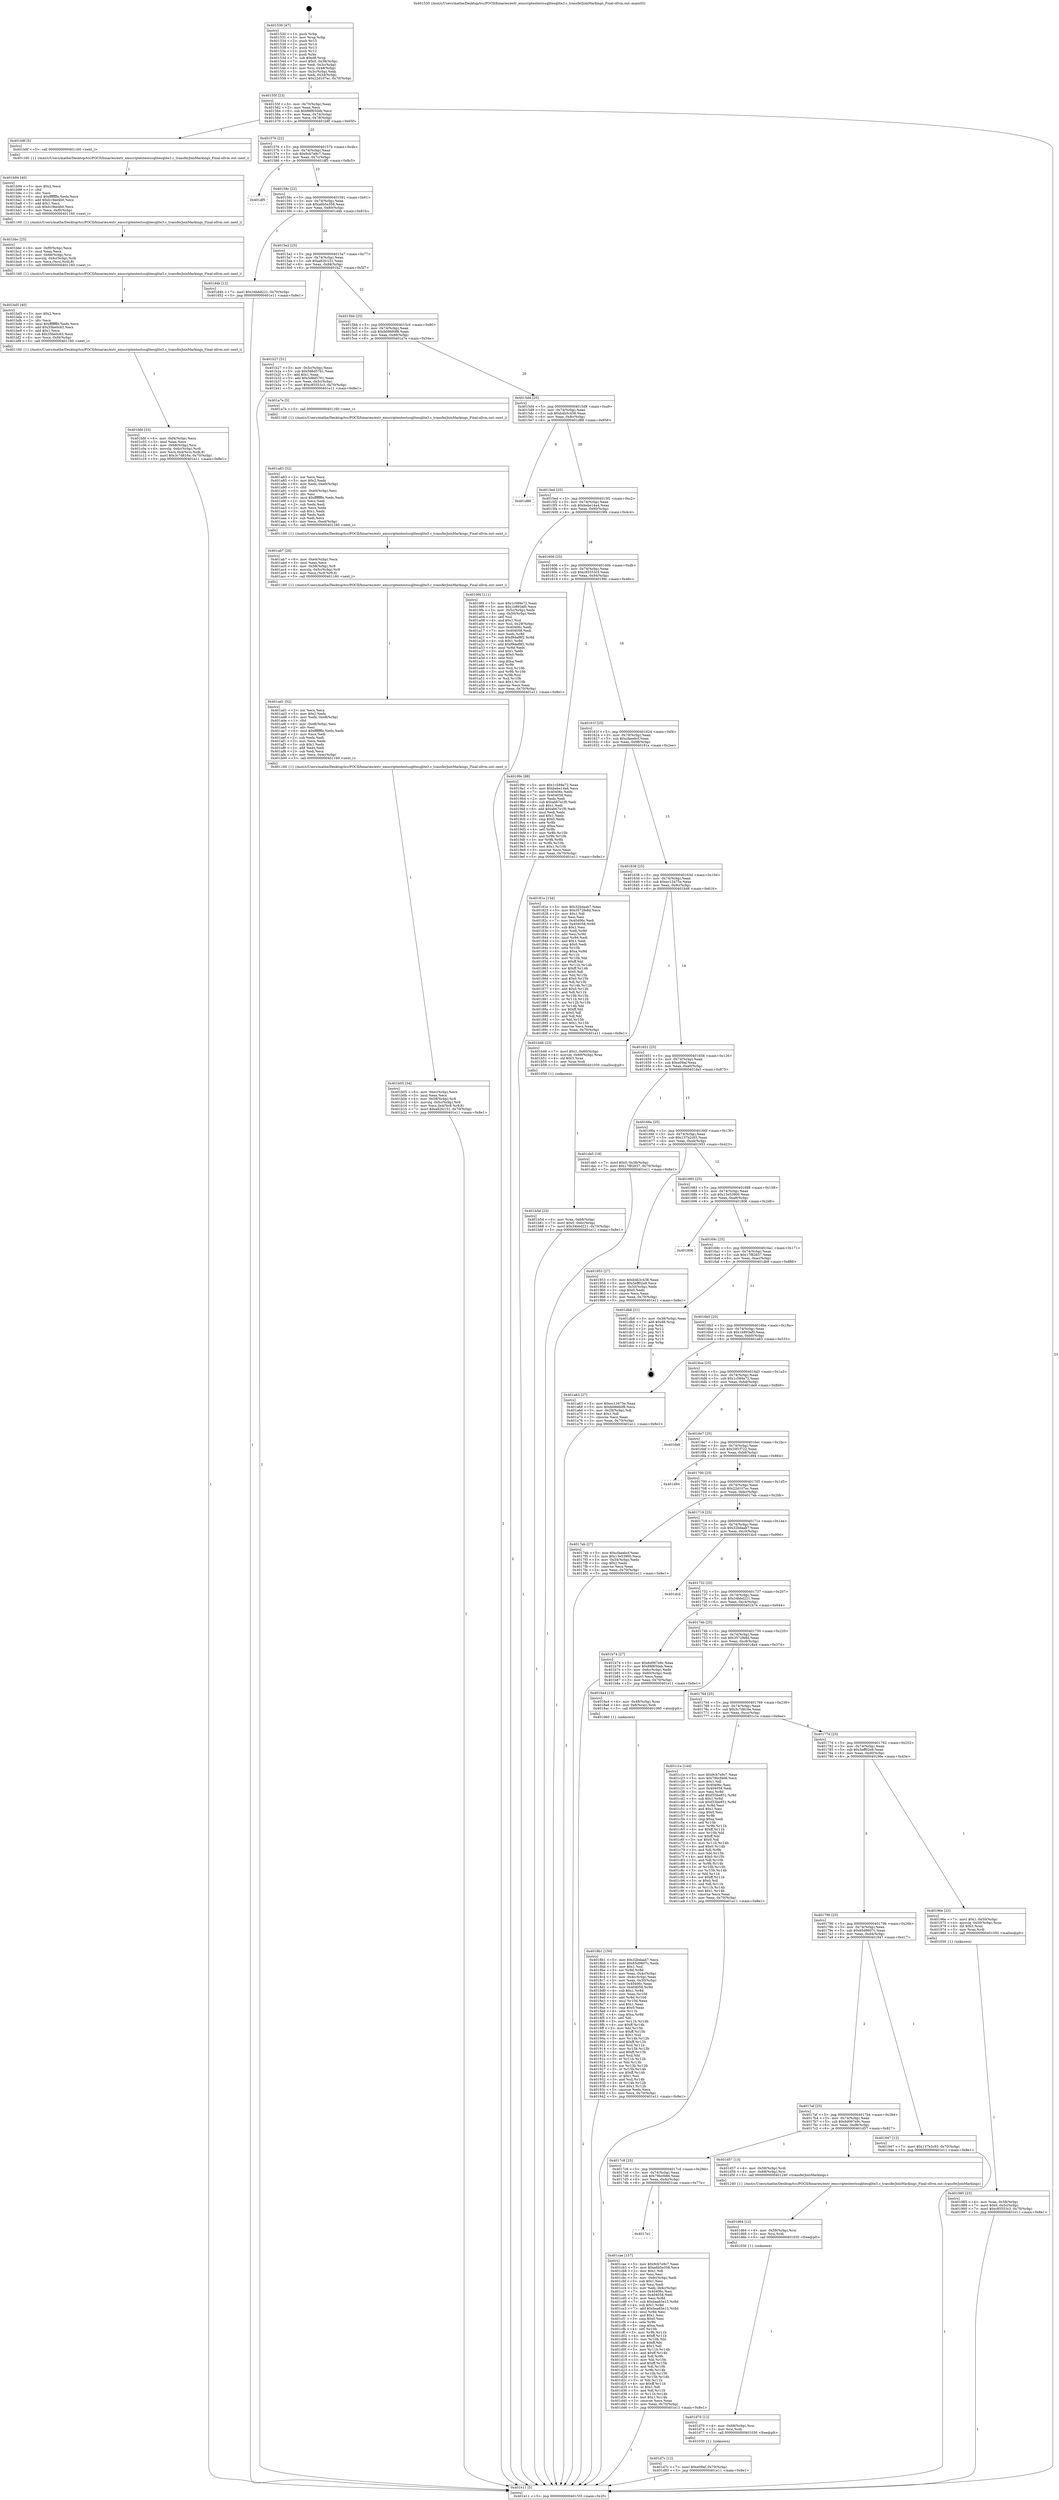 digraph "0x401530" {
  label = "0x401530 (/mnt/c/Users/mathe/Desktop/tcc/POCII/binaries/extr_emscriptentestssqlitesqlite3.c_transferJoinMarkings_Final-ollvm.out::main(0))"
  labelloc = "t"
  node[shape=record]

  Entry [label="",width=0.3,height=0.3,shape=circle,fillcolor=black,style=filled]
  "0x40155f" [label="{
     0x40155f [23]\l
     | [instrs]\l
     &nbsp;&nbsp;0x40155f \<+3\>: mov -0x70(%rbp),%eax\l
     &nbsp;&nbsp;0x401562 \<+2\>: mov %eax,%ecx\l
     &nbsp;&nbsp;0x401564 \<+6\>: sub $0x88f650eb,%ecx\l
     &nbsp;&nbsp;0x40156a \<+3\>: mov %eax,-0x74(%rbp)\l
     &nbsp;&nbsp;0x40156d \<+3\>: mov %ecx,-0x78(%rbp)\l
     &nbsp;&nbsp;0x401570 \<+6\>: je 0000000000401b8f \<main+0x65f\>\l
  }"]
  "0x401b8f" [label="{
     0x401b8f [5]\l
     | [instrs]\l
     &nbsp;&nbsp;0x401b8f \<+5\>: call 0000000000401160 \<next_i\>\l
     | [calls]\l
     &nbsp;&nbsp;0x401160 \{1\} (/mnt/c/Users/mathe/Desktop/tcc/POCII/binaries/extr_emscriptentestssqlitesqlite3.c_transferJoinMarkings_Final-ollvm.out::next_i)\l
  }"]
  "0x401576" [label="{
     0x401576 [22]\l
     | [instrs]\l
     &nbsp;&nbsp;0x401576 \<+5\>: jmp 000000000040157b \<main+0x4b\>\l
     &nbsp;&nbsp;0x40157b \<+3\>: mov -0x74(%rbp),%eax\l
     &nbsp;&nbsp;0x40157e \<+5\>: sub $0x9cb7e9c7,%eax\l
     &nbsp;&nbsp;0x401583 \<+3\>: mov %eax,-0x7c(%rbp)\l
     &nbsp;&nbsp;0x401586 \<+6\>: je 0000000000401df5 \<main+0x8c5\>\l
  }"]
  Exit [label="",width=0.3,height=0.3,shape=circle,fillcolor=black,style=filled,peripheries=2]
  "0x401df5" [label="{
     0x401df5\l
  }", style=dashed]
  "0x40158c" [label="{
     0x40158c [22]\l
     | [instrs]\l
     &nbsp;&nbsp;0x40158c \<+5\>: jmp 0000000000401591 \<main+0x61\>\l
     &nbsp;&nbsp;0x401591 \<+3\>: mov -0x74(%rbp),%eax\l
     &nbsp;&nbsp;0x401594 \<+5\>: sub $0xa6b5e358,%eax\l
     &nbsp;&nbsp;0x401599 \<+3\>: mov %eax,-0x80(%rbp)\l
     &nbsp;&nbsp;0x40159c \<+6\>: je 0000000000401d4b \<main+0x81b\>\l
  }"]
  "0x401d7c" [label="{
     0x401d7c [12]\l
     | [instrs]\l
     &nbsp;&nbsp;0x401d7c \<+7\>: movl $0xe09af,-0x70(%rbp)\l
     &nbsp;&nbsp;0x401d83 \<+5\>: jmp 0000000000401e11 \<main+0x8e1\>\l
  }"]
  "0x401d4b" [label="{
     0x401d4b [12]\l
     | [instrs]\l
     &nbsp;&nbsp;0x401d4b \<+7\>: movl $0x34bbd221,-0x70(%rbp)\l
     &nbsp;&nbsp;0x401d52 \<+5\>: jmp 0000000000401e11 \<main+0x8e1\>\l
  }"]
  "0x4015a2" [label="{
     0x4015a2 [25]\l
     | [instrs]\l
     &nbsp;&nbsp;0x4015a2 \<+5\>: jmp 00000000004015a7 \<main+0x77\>\l
     &nbsp;&nbsp;0x4015a7 \<+3\>: mov -0x74(%rbp),%eax\l
     &nbsp;&nbsp;0x4015aa \<+5\>: sub $0xa82fc151,%eax\l
     &nbsp;&nbsp;0x4015af \<+6\>: mov %eax,-0x84(%rbp)\l
     &nbsp;&nbsp;0x4015b5 \<+6\>: je 0000000000401b27 \<main+0x5f7\>\l
  }"]
  "0x401d70" [label="{
     0x401d70 [12]\l
     | [instrs]\l
     &nbsp;&nbsp;0x401d70 \<+4\>: mov -0x68(%rbp),%rsi\l
     &nbsp;&nbsp;0x401d74 \<+3\>: mov %rsi,%rdi\l
     &nbsp;&nbsp;0x401d77 \<+5\>: call 0000000000401030 \<free@plt\>\l
     | [calls]\l
     &nbsp;&nbsp;0x401030 \{1\} (unknown)\l
  }"]
  "0x401b27" [label="{
     0x401b27 [31]\l
     | [instrs]\l
     &nbsp;&nbsp;0x401b27 \<+3\>: mov -0x5c(%rbp),%eax\l
     &nbsp;&nbsp;0x401b2a \<+5\>: sub $0x5d6d5761,%eax\l
     &nbsp;&nbsp;0x401b2f \<+3\>: add $0x1,%eax\l
     &nbsp;&nbsp;0x401b32 \<+5\>: add $0x5d6d5761,%eax\l
     &nbsp;&nbsp;0x401b37 \<+3\>: mov %eax,-0x5c(%rbp)\l
     &nbsp;&nbsp;0x401b3a \<+7\>: movl $0xc85553c3,-0x70(%rbp)\l
     &nbsp;&nbsp;0x401b41 \<+5\>: jmp 0000000000401e11 \<main+0x8e1\>\l
  }"]
  "0x4015bb" [label="{
     0x4015bb [25]\l
     | [instrs]\l
     &nbsp;&nbsp;0x4015bb \<+5\>: jmp 00000000004015c0 \<main+0x90\>\l
     &nbsp;&nbsp;0x4015c0 \<+3\>: mov -0x74(%rbp),%eax\l
     &nbsp;&nbsp;0x4015c3 \<+5\>: sub $0xb08660f8,%eax\l
     &nbsp;&nbsp;0x4015c8 \<+6\>: mov %eax,-0x88(%rbp)\l
     &nbsp;&nbsp;0x4015ce \<+6\>: je 0000000000401a7e \<main+0x54e\>\l
  }"]
  "0x401d64" [label="{
     0x401d64 [12]\l
     | [instrs]\l
     &nbsp;&nbsp;0x401d64 \<+4\>: mov -0x58(%rbp),%rsi\l
     &nbsp;&nbsp;0x401d68 \<+3\>: mov %rsi,%rdi\l
     &nbsp;&nbsp;0x401d6b \<+5\>: call 0000000000401030 \<free@plt\>\l
     | [calls]\l
     &nbsp;&nbsp;0x401030 \{1\} (unknown)\l
  }"]
  "0x401a7e" [label="{
     0x401a7e [5]\l
     | [instrs]\l
     &nbsp;&nbsp;0x401a7e \<+5\>: call 0000000000401160 \<next_i\>\l
     | [calls]\l
     &nbsp;&nbsp;0x401160 \{1\} (/mnt/c/Users/mathe/Desktop/tcc/POCII/binaries/extr_emscriptentestssqlitesqlite3.c_transferJoinMarkings_Final-ollvm.out::next_i)\l
  }"]
  "0x4015d4" [label="{
     0x4015d4 [25]\l
     | [instrs]\l
     &nbsp;&nbsp;0x4015d4 \<+5\>: jmp 00000000004015d9 \<main+0xa9\>\l
     &nbsp;&nbsp;0x4015d9 \<+3\>: mov -0x74(%rbp),%eax\l
     &nbsp;&nbsp;0x4015dc \<+5\>: sub $0xb4b3c438,%eax\l
     &nbsp;&nbsp;0x4015e1 \<+6\>: mov %eax,-0x8c(%rbp)\l
     &nbsp;&nbsp;0x4015e7 \<+6\>: je 0000000000401d88 \<main+0x858\>\l
  }"]
  "0x4017e1" [label="{
     0x4017e1\l
  }", style=dashed]
  "0x401d88" [label="{
     0x401d88\l
  }", style=dashed]
  "0x4015ed" [label="{
     0x4015ed [25]\l
     | [instrs]\l
     &nbsp;&nbsp;0x4015ed \<+5\>: jmp 00000000004015f2 \<main+0xc2\>\l
     &nbsp;&nbsp;0x4015f2 \<+3\>: mov -0x74(%rbp),%eax\l
     &nbsp;&nbsp;0x4015f5 \<+5\>: sub $0xbebe14a4,%eax\l
     &nbsp;&nbsp;0x4015fa \<+6\>: mov %eax,-0x90(%rbp)\l
     &nbsp;&nbsp;0x401600 \<+6\>: je 00000000004019f4 \<main+0x4c4\>\l
  }"]
  "0x401cae" [label="{
     0x401cae [157]\l
     | [instrs]\l
     &nbsp;&nbsp;0x401cae \<+5\>: mov $0x9cb7e9c7,%eax\l
     &nbsp;&nbsp;0x401cb3 \<+5\>: mov $0xa6b5e358,%ecx\l
     &nbsp;&nbsp;0x401cb8 \<+2\>: mov $0x1,%dl\l
     &nbsp;&nbsp;0x401cba \<+2\>: xor %esi,%esi\l
     &nbsp;&nbsp;0x401cbc \<+3\>: mov -0x6c(%rbp),%edi\l
     &nbsp;&nbsp;0x401cbf \<+3\>: sub $0x1,%esi\l
     &nbsp;&nbsp;0x401cc2 \<+2\>: sub %esi,%edi\l
     &nbsp;&nbsp;0x401cc4 \<+3\>: mov %edi,-0x6c(%rbp)\l
     &nbsp;&nbsp;0x401cc7 \<+7\>: mov 0x40406c,%esi\l
     &nbsp;&nbsp;0x401cce \<+7\>: mov 0x404058,%edi\l
     &nbsp;&nbsp;0x401cd5 \<+3\>: mov %esi,%r8d\l
     &nbsp;&nbsp;0x401cd8 \<+7\>: sub $0xbaa65e15,%r8d\l
     &nbsp;&nbsp;0x401cdf \<+4\>: sub $0x1,%r8d\l
     &nbsp;&nbsp;0x401ce3 \<+7\>: add $0xbaa65e15,%r8d\l
     &nbsp;&nbsp;0x401cea \<+4\>: imul %r8d,%esi\l
     &nbsp;&nbsp;0x401cee \<+3\>: and $0x1,%esi\l
     &nbsp;&nbsp;0x401cf1 \<+3\>: cmp $0x0,%esi\l
     &nbsp;&nbsp;0x401cf4 \<+4\>: sete %r9b\l
     &nbsp;&nbsp;0x401cf8 \<+3\>: cmp $0xa,%edi\l
     &nbsp;&nbsp;0x401cfb \<+4\>: setl %r10b\l
     &nbsp;&nbsp;0x401cff \<+3\>: mov %r9b,%r11b\l
     &nbsp;&nbsp;0x401d02 \<+4\>: xor $0xff,%r11b\l
     &nbsp;&nbsp;0x401d06 \<+3\>: mov %r10b,%bl\l
     &nbsp;&nbsp;0x401d09 \<+3\>: xor $0xff,%bl\l
     &nbsp;&nbsp;0x401d0c \<+3\>: xor $0x1,%dl\l
     &nbsp;&nbsp;0x401d0f \<+3\>: mov %r11b,%r14b\l
     &nbsp;&nbsp;0x401d12 \<+4\>: and $0xff,%r14b\l
     &nbsp;&nbsp;0x401d16 \<+3\>: and %dl,%r9b\l
     &nbsp;&nbsp;0x401d19 \<+3\>: mov %bl,%r15b\l
     &nbsp;&nbsp;0x401d1c \<+4\>: and $0xff,%r15b\l
     &nbsp;&nbsp;0x401d20 \<+3\>: and %dl,%r10b\l
     &nbsp;&nbsp;0x401d23 \<+3\>: or %r9b,%r14b\l
     &nbsp;&nbsp;0x401d26 \<+3\>: or %r10b,%r15b\l
     &nbsp;&nbsp;0x401d29 \<+3\>: xor %r15b,%r14b\l
     &nbsp;&nbsp;0x401d2c \<+3\>: or %bl,%r11b\l
     &nbsp;&nbsp;0x401d2f \<+4\>: xor $0xff,%r11b\l
     &nbsp;&nbsp;0x401d33 \<+3\>: or $0x1,%dl\l
     &nbsp;&nbsp;0x401d36 \<+3\>: and %dl,%r11b\l
     &nbsp;&nbsp;0x401d39 \<+3\>: or %r11b,%r14b\l
     &nbsp;&nbsp;0x401d3c \<+4\>: test $0x1,%r14b\l
     &nbsp;&nbsp;0x401d40 \<+3\>: cmovne %ecx,%eax\l
     &nbsp;&nbsp;0x401d43 \<+3\>: mov %eax,-0x70(%rbp)\l
     &nbsp;&nbsp;0x401d46 \<+5\>: jmp 0000000000401e11 \<main+0x8e1\>\l
  }"]
  "0x4019f4" [label="{
     0x4019f4 [111]\l
     | [instrs]\l
     &nbsp;&nbsp;0x4019f4 \<+5\>: mov $0x1c589a72,%eax\l
     &nbsp;&nbsp;0x4019f9 \<+5\>: mov $0x1b893af0,%ecx\l
     &nbsp;&nbsp;0x4019fe \<+3\>: mov -0x5c(%rbp),%edx\l
     &nbsp;&nbsp;0x401a01 \<+3\>: cmp -0x50(%rbp),%edx\l
     &nbsp;&nbsp;0x401a04 \<+4\>: setl %sil\l
     &nbsp;&nbsp;0x401a08 \<+4\>: and $0x1,%sil\l
     &nbsp;&nbsp;0x401a0c \<+4\>: mov %sil,-0x29(%rbp)\l
     &nbsp;&nbsp;0x401a10 \<+7\>: mov 0x40406c,%edx\l
     &nbsp;&nbsp;0x401a17 \<+7\>: mov 0x404058,%edi\l
     &nbsp;&nbsp;0x401a1e \<+3\>: mov %edx,%r8d\l
     &nbsp;&nbsp;0x401a21 \<+7\>: sub $0xf9daf8f2,%r8d\l
     &nbsp;&nbsp;0x401a28 \<+4\>: sub $0x1,%r8d\l
     &nbsp;&nbsp;0x401a2c \<+7\>: add $0xf9daf8f2,%r8d\l
     &nbsp;&nbsp;0x401a33 \<+4\>: imul %r8d,%edx\l
     &nbsp;&nbsp;0x401a37 \<+3\>: and $0x1,%edx\l
     &nbsp;&nbsp;0x401a3a \<+3\>: cmp $0x0,%edx\l
     &nbsp;&nbsp;0x401a3d \<+4\>: sete %sil\l
     &nbsp;&nbsp;0x401a41 \<+3\>: cmp $0xa,%edi\l
     &nbsp;&nbsp;0x401a44 \<+4\>: setl %r9b\l
     &nbsp;&nbsp;0x401a48 \<+3\>: mov %sil,%r10b\l
     &nbsp;&nbsp;0x401a4b \<+3\>: and %r9b,%r10b\l
     &nbsp;&nbsp;0x401a4e \<+3\>: xor %r9b,%sil\l
     &nbsp;&nbsp;0x401a51 \<+3\>: or %sil,%r10b\l
     &nbsp;&nbsp;0x401a54 \<+4\>: test $0x1,%r10b\l
     &nbsp;&nbsp;0x401a58 \<+3\>: cmovne %ecx,%eax\l
     &nbsp;&nbsp;0x401a5b \<+3\>: mov %eax,-0x70(%rbp)\l
     &nbsp;&nbsp;0x401a5e \<+5\>: jmp 0000000000401e11 \<main+0x8e1\>\l
  }"]
  "0x401606" [label="{
     0x401606 [25]\l
     | [instrs]\l
     &nbsp;&nbsp;0x401606 \<+5\>: jmp 000000000040160b \<main+0xdb\>\l
     &nbsp;&nbsp;0x40160b \<+3\>: mov -0x74(%rbp),%eax\l
     &nbsp;&nbsp;0x40160e \<+5\>: sub $0xc85553c3,%eax\l
     &nbsp;&nbsp;0x401613 \<+6\>: mov %eax,-0x94(%rbp)\l
     &nbsp;&nbsp;0x401619 \<+6\>: je 000000000040199c \<main+0x46c\>\l
  }"]
  "0x4017c8" [label="{
     0x4017c8 [25]\l
     | [instrs]\l
     &nbsp;&nbsp;0x4017c8 \<+5\>: jmp 00000000004017cd \<main+0x29d\>\l
     &nbsp;&nbsp;0x4017cd \<+3\>: mov -0x74(%rbp),%eax\l
     &nbsp;&nbsp;0x4017d0 \<+5\>: sub $0x79bcf466,%eax\l
     &nbsp;&nbsp;0x4017d5 \<+6\>: mov %eax,-0xdc(%rbp)\l
     &nbsp;&nbsp;0x4017db \<+6\>: je 0000000000401cae \<main+0x77e\>\l
  }"]
  "0x40199c" [label="{
     0x40199c [88]\l
     | [instrs]\l
     &nbsp;&nbsp;0x40199c \<+5\>: mov $0x1c589a72,%eax\l
     &nbsp;&nbsp;0x4019a1 \<+5\>: mov $0xbebe14a4,%ecx\l
     &nbsp;&nbsp;0x4019a6 \<+7\>: mov 0x40406c,%edx\l
     &nbsp;&nbsp;0x4019ad \<+7\>: mov 0x404058,%esi\l
     &nbsp;&nbsp;0x4019b4 \<+2\>: mov %edx,%edi\l
     &nbsp;&nbsp;0x4019b6 \<+6\>: sub $0xab67e1f0,%edi\l
     &nbsp;&nbsp;0x4019bc \<+3\>: sub $0x1,%edi\l
     &nbsp;&nbsp;0x4019bf \<+6\>: add $0xab67e1f0,%edi\l
     &nbsp;&nbsp;0x4019c5 \<+3\>: imul %edi,%edx\l
     &nbsp;&nbsp;0x4019c8 \<+3\>: and $0x1,%edx\l
     &nbsp;&nbsp;0x4019cb \<+3\>: cmp $0x0,%edx\l
     &nbsp;&nbsp;0x4019ce \<+4\>: sete %r8b\l
     &nbsp;&nbsp;0x4019d2 \<+3\>: cmp $0xa,%esi\l
     &nbsp;&nbsp;0x4019d5 \<+4\>: setl %r9b\l
     &nbsp;&nbsp;0x4019d9 \<+3\>: mov %r8b,%r10b\l
     &nbsp;&nbsp;0x4019dc \<+3\>: and %r9b,%r10b\l
     &nbsp;&nbsp;0x4019df \<+3\>: xor %r9b,%r8b\l
     &nbsp;&nbsp;0x4019e2 \<+3\>: or %r8b,%r10b\l
     &nbsp;&nbsp;0x4019e5 \<+4\>: test $0x1,%r10b\l
     &nbsp;&nbsp;0x4019e9 \<+3\>: cmovne %ecx,%eax\l
     &nbsp;&nbsp;0x4019ec \<+3\>: mov %eax,-0x70(%rbp)\l
     &nbsp;&nbsp;0x4019ef \<+5\>: jmp 0000000000401e11 \<main+0x8e1\>\l
  }"]
  "0x40161f" [label="{
     0x40161f [25]\l
     | [instrs]\l
     &nbsp;&nbsp;0x40161f \<+5\>: jmp 0000000000401624 \<main+0xf4\>\l
     &nbsp;&nbsp;0x401624 \<+3\>: mov -0x74(%rbp),%eax\l
     &nbsp;&nbsp;0x401627 \<+5\>: sub $0xcfaeebcf,%eax\l
     &nbsp;&nbsp;0x40162c \<+6\>: mov %eax,-0x98(%rbp)\l
     &nbsp;&nbsp;0x401632 \<+6\>: je 000000000040181e \<main+0x2ee\>\l
  }"]
  "0x401d57" [label="{
     0x401d57 [13]\l
     | [instrs]\l
     &nbsp;&nbsp;0x401d57 \<+4\>: mov -0x58(%rbp),%rdi\l
     &nbsp;&nbsp;0x401d5b \<+4\>: mov -0x68(%rbp),%rsi\l
     &nbsp;&nbsp;0x401d5f \<+5\>: call 0000000000401240 \<transferJoinMarkings\>\l
     | [calls]\l
     &nbsp;&nbsp;0x401240 \{1\} (/mnt/c/Users/mathe/Desktop/tcc/POCII/binaries/extr_emscriptentestssqlitesqlite3.c_transferJoinMarkings_Final-ollvm.out::transferJoinMarkings)\l
  }"]
  "0x40181e" [label="{
     0x40181e [134]\l
     | [instrs]\l
     &nbsp;&nbsp;0x40181e \<+5\>: mov $0x32bdaab7,%eax\l
     &nbsp;&nbsp;0x401823 \<+5\>: mov $0x3572fe8d,%ecx\l
     &nbsp;&nbsp;0x401828 \<+2\>: mov $0x1,%dl\l
     &nbsp;&nbsp;0x40182a \<+2\>: xor %esi,%esi\l
     &nbsp;&nbsp;0x40182c \<+7\>: mov 0x40406c,%edi\l
     &nbsp;&nbsp;0x401833 \<+8\>: mov 0x404058,%r8d\l
     &nbsp;&nbsp;0x40183b \<+3\>: sub $0x1,%esi\l
     &nbsp;&nbsp;0x40183e \<+3\>: mov %edi,%r9d\l
     &nbsp;&nbsp;0x401841 \<+3\>: add %esi,%r9d\l
     &nbsp;&nbsp;0x401844 \<+4\>: imul %r9d,%edi\l
     &nbsp;&nbsp;0x401848 \<+3\>: and $0x1,%edi\l
     &nbsp;&nbsp;0x40184b \<+3\>: cmp $0x0,%edi\l
     &nbsp;&nbsp;0x40184e \<+4\>: sete %r10b\l
     &nbsp;&nbsp;0x401852 \<+4\>: cmp $0xa,%r8d\l
     &nbsp;&nbsp;0x401856 \<+4\>: setl %r11b\l
     &nbsp;&nbsp;0x40185a \<+3\>: mov %r10b,%bl\l
     &nbsp;&nbsp;0x40185d \<+3\>: xor $0xff,%bl\l
     &nbsp;&nbsp;0x401860 \<+3\>: mov %r11b,%r14b\l
     &nbsp;&nbsp;0x401863 \<+4\>: xor $0xff,%r14b\l
     &nbsp;&nbsp;0x401867 \<+3\>: xor $0x0,%dl\l
     &nbsp;&nbsp;0x40186a \<+3\>: mov %bl,%r15b\l
     &nbsp;&nbsp;0x40186d \<+4\>: and $0x0,%r15b\l
     &nbsp;&nbsp;0x401871 \<+3\>: and %dl,%r10b\l
     &nbsp;&nbsp;0x401874 \<+3\>: mov %r14b,%r12b\l
     &nbsp;&nbsp;0x401877 \<+4\>: and $0x0,%r12b\l
     &nbsp;&nbsp;0x40187b \<+3\>: and %dl,%r11b\l
     &nbsp;&nbsp;0x40187e \<+3\>: or %r10b,%r15b\l
     &nbsp;&nbsp;0x401881 \<+3\>: or %r11b,%r12b\l
     &nbsp;&nbsp;0x401884 \<+3\>: xor %r12b,%r15b\l
     &nbsp;&nbsp;0x401887 \<+3\>: or %r14b,%bl\l
     &nbsp;&nbsp;0x40188a \<+3\>: xor $0xff,%bl\l
     &nbsp;&nbsp;0x40188d \<+3\>: or $0x0,%dl\l
     &nbsp;&nbsp;0x401890 \<+2\>: and %dl,%bl\l
     &nbsp;&nbsp;0x401892 \<+3\>: or %bl,%r15b\l
     &nbsp;&nbsp;0x401895 \<+4\>: test $0x1,%r15b\l
     &nbsp;&nbsp;0x401899 \<+3\>: cmovne %ecx,%eax\l
     &nbsp;&nbsp;0x40189c \<+3\>: mov %eax,-0x70(%rbp)\l
     &nbsp;&nbsp;0x40189f \<+5\>: jmp 0000000000401e11 \<main+0x8e1\>\l
  }"]
  "0x401638" [label="{
     0x401638 [25]\l
     | [instrs]\l
     &nbsp;&nbsp;0x401638 \<+5\>: jmp 000000000040163d \<main+0x10d\>\l
     &nbsp;&nbsp;0x40163d \<+3\>: mov -0x74(%rbp),%eax\l
     &nbsp;&nbsp;0x401640 \<+5\>: sub $0xec13475e,%eax\l
     &nbsp;&nbsp;0x401645 \<+6\>: mov %eax,-0x9c(%rbp)\l
     &nbsp;&nbsp;0x40164b \<+6\>: je 0000000000401b46 \<main+0x616\>\l
  }"]
  "0x401bfd" [label="{
     0x401bfd [33]\l
     | [instrs]\l
     &nbsp;&nbsp;0x401bfd \<+6\>: mov -0xf4(%rbp),%ecx\l
     &nbsp;&nbsp;0x401c03 \<+3\>: imul %eax,%ecx\l
     &nbsp;&nbsp;0x401c06 \<+4\>: mov -0x68(%rbp),%rsi\l
     &nbsp;&nbsp;0x401c0a \<+4\>: movslq -0x6c(%rbp),%rdi\l
     &nbsp;&nbsp;0x401c0e \<+4\>: mov %ecx,0x4(%rsi,%rdi,8)\l
     &nbsp;&nbsp;0x401c12 \<+7\>: movl $0x3c7d816e,-0x70(%rbp)\l
     &nbsp;&nbsp;0x401c19 \<+5\>: jmp 0000000000401e11 \<main+0x8e1\>\l
  }"]
  "0x401b46" [label="{
     0x401b46 [23]\l
     | [instrs]\l
     &nbsp;&nbsp;0x401b46 \<+7\>: movl $0x1,-0x60(%rbp)\l
     &nbsp;&nbsp;0x401b4d \<+4\>: movslq -0x60(%rbp),%rax\l
     &nbsp;&nbsp;0x401b51 \<+4\>: shl $0x3,%rax\l
     &nbsp;&nbsp;0x401b55 \<+3\>: mov %rax,%rdi\l
     &nbsp;&nbsp;0x401b58 \<+5\>: call 0000000000401050 \<malloc@plt\>\l
     | [calls]\l
     &nbsp;&nbsp;0x401050 \{1\} (unknown)\l
  }"]
  "0x401651" [label="{
     0x401651 [25]\l
     | [instrs]\l
     &nbsp;&nbsp;0x401651 \<+5\>: jmp 0000000000401656 \<main+0x126\>\l
     &nbsp;&nbsp;0x401656 \<+3\>: mov -0x74(%rbp),%eax\l
     &nbsp;&nbsp;0x401659 \<+5\>: sub $0xe09af,%eax\l
     &nbsp;&nbsp;0x40165e \<+6\>: mov %eax,-0xa0(%rbp)\l
     &nbsp;&nbsp;0x401664 \<+6\>: je 0000000000401da5 \<main+0x875\>\l
  }"]
  "0x401bd5" [label="{
     0x401bd5 [40]\l
     | [instrs]\l
     &nbsp;&nbsp;0x401bd5 \<+5\>: mov $0x2,%ecx\l
     &nbsp;&nbsp;0x401bda \<+1\>: cltd\l
     &nbsp;&nbsp;0x401bdb \<+2\>: idiv %ecx\l
     &nbsp;&nbsp;0x401bdd \<+6\>: imul $0xfffffffe,%edx,%ecx\l
     &nbsp;&nbsp;0x401be3 \<+6\>: add $0x35be0c63,%ecx\l
     &nbsp;&nbsp;0x401be9 \<+3\>: add $0x1,%ecx\l
     &nbsp;&nbsp;0x401bec \<+6\>: sub $0x35be0c63,%ecx\l
     &nbsp;&nbsp;0x401bf2 \<+6\>: mov %ecx,-0xf4(%rbp)\l
     &nbsp;&nbsp;0x401bf8 \<+5\>: call 0000000000401160 \<next_i\>\l
     | [calls]\l
     &nbsp;&nbsp;0x401160 \{1\} (/mnt/c/Users/mathe/Desktop/tcc/POCII/binaries/extr_emscriptentestssqlitesqlite3.c_transferJoinMarkings_Final-ollvm.out::next_i)\l
  }"]
  "0x401da5" [label="{
     0x401da5 [19]\l
     | [instrs]\l
     &nbsp;&nbsp;0x401da5 \<+7\>: movl $0x0,-0x38(%rbp)\l
     &nbsp;&nbsp;0x401dac \<+7\>: movl $0x17f82837,-0x70(%rbp)\l
     &nbsp;&nbsp;0x401db3 \<+5\>: jmp 0000000000401e11 \<main+0x8e1\>\l
  }"]
  "0x40166a" [label="{
     0x40166a [25]\l
     | [instrs]\l
     &nbsp;&nbsp;0x40166a \<+5\>: jmp 000000000040166f \<main+0x13f\>\l
     &nbsp;&nbsp;0x40166f \<+3\>: mov -0x74(%rbp),%eax\l
     &nbsp;&nbsp;0x401672 \<+5\>: sub $0x137b2c93,%eax\l
     &nbsp;&nbsp;0x401677 \<+6\>: mov %eax,-0xa4(%rbp)\l
     &nbsp;&nbsp;0x40167d \<+6\>: je 0000000000401953 \<main+0x423\>\l
  }"]
  "0x401bbc" [label="{
     0x401bbc [25]\l
     | [instrs]\l
     &nbsp;&nbsp;0x401bbc \<+6\>: mov -0xf0(%rbp),%ecx\l
     &nbsp;&nbsp;0x401bc2 \<+3\>: imul %eax,%ecx\l
     &nbsp;&nbsp;0x401bc5 \<+4\>: mov -0x68(%rbp),%rsi\l
     &nbsp;&nbsp;0x401bc9 \<+4\>: movslq -0x6c(%rbp),%rdi\l
     &nbsp;&nbsp;0x401bcd \<+3\>: mov %ecx,(%rsi,%rdi,8)\l
     &nbsp;&nbsp;0x401bd0 \<+5\>: call 0000000000401160 \<next_i\>\l
     | [calls]\l
     &nbsp;&nbsp;0x401160 \{1\} (/mnt/c/Users/mathe/Desktop/tcc/POCII/binaries/extr_emscriptentestssqlitesqlite3.c_transferJoinMarkings_Final-ollvm.out::next_i)\l
  }"]
  "0x401953" [label="{
     0x401953 [27]\l
     | [instrs]\l
     &nbsp;&nbsp;0x401953 \<+5\>: mov $0xb4b3c438,%eax\l
     &nbsp;&nbsp;0x401958 \<+5\>: mov $0x5eff02e9,%ecx\l
     &nbsp;&nbsp;0x40195d \<+3\>: mov -0x30(%rbp),%edx\l
     &nbsp;&nbsp;0x401960 \<+3\>: cmp $0x0,%edx\l
     &nbsp;&nbsp;0x401963 \<+3\>: cmove %ecx,%eax\l
     &nbsp;&nbsp;0x401966 \<+3\>: mov %eax,-0x70(%rbp)\l
     &nbsp;&nbsp;0x401969 \<+5\>: jmp 0000000000401e11 \<main+0x8e1\>\l
  }"]
  "0x401683" [label="{
     0x401683 [25]\l
     | [instrs]\l
     &nbsp;&nbsp;0x401683 \<+5\>: jmp 0000000000401688 \<main+0x158\>\l
     &nbsp;&nbsp;0x401688 \<+3\>: mov -0x74(%rbp),%eax\l
     &nbsp;&nbsp;0x40168b \<+5\>: sub $0x13e53900,%eax\l
     &nbsp;&nbsp;0x401690 \<+6\>: mov %eax,-0xa8(%rbp)\l
     &nbsp;&nbsp;0x401696 \<+6\>: je 0000000000401806 \<main+0x2d6\>\l
  }"]
  "0x401b94" [label="{
     0x401b94 [40]\l
     | [instrs]\l
     &nbsp;&nbsp;0x401b94 \<+5\>: mov $0x2,%ecx\l
     &nbsp;&nbsp;0x401b99 \<+1\>: cltd\l
     &nbsp;&nbsp;0x401b9a \<+2\>: idiv %ecx\l
     &nbsp;&nbsp;0x401b9c \<+6\>: imul $0xfffffffe,%edx,%ecx\l
     &nbsp;&nbsp;0x401ba2 \<+6\>: add $0xb19ee4b0,%ecx\l
     &nbsp;&nbsp;0x401ba8 \<+3\>: add $0x1,%ecx\l
     &nbsp;&nbsp;0x401bab \<+6\>: sub $0xb19ee4b0,%ecx\l
     &nbsp;&nbsp;0x401bb1 \<+6\>: mov %ecx,-0xf0(%rbp)\l
     &nbsp;&nbsp;0x401bb7 \<+5\>: call 0000000000401160 \<next_i\>\l
     | [calls]\l
     &nbsp;&nbsp;0x401160 \{1\} (/mnt/c/Users/mathe/Desktop/tcc/POCII/binaries/extr_emscriptentestssqlitesqlite3.c_transferJoinMarkings_Final-ollvm.out::next_i)\l
  }"]
  "0x401806" [label="{
     0x401806\l
  }", style=dashed]
  "0x40169c" [label="{
     0x40169c [25]\l
     | [instrs]\l
     &nbsp;&nbsp;0x40169c \<+5\>: jmp 00000000004016a1 \<main+0x171\>\l
     &nbsp;&nbsp;0x4016a1 \<+3\>: mov -0x74(%rbp),%eax\l
     &nbsp;&nbsp;0x4016a4 \<+5\>: sub $0x17f82837,%eax\l
     &nbsp;&nbsp;0x4016a9 \<+6\>: mov %eax,-0xac(%rbp)\l
     &nbsp;&nbsp;0x4016af \<+6\>: je 0000000000401db8 \<main+0x888\>\l
  }"]
  "0x401b5d" [label="{
     0x401b5d [23]\l
     | [instrs]\l
     &nbsp;&nbsp;0x401b5d \<+4\>: mov %rax,-0x68(%rbp)\l
     &nbsp;&nbsp;0x401b61 \<+7\>: movl $0x0,-0x6c(%rbp)\l
     &nbsp;&nbsp;0x401b68 \<+7\>: movl $0x34bbd221,-0x70(%rbp)\l
     &nbsp;&nbsp;0x401b6f \<+5\>: jmp 0000000000401e11 \<main+0x8e1\>\l
  }"]
  "0x401db8" [label="{
     0x401db8 [21]\l
     | [instrs]\l
     &nbsp;&nbsp;0x401db8 \<+3\>: mov -0x38(%rbp),%eax\l
     &nbsp;&nbsp;0x401dbb \<+7\>: add $0xd8,%rsp\l
     &nbsp;&nbsp;0x401dc2 \<+1\>: pop %rbx\l
     &nbsp;&nbsp;0x401dc3 \<+2\>: pop %r12\l
     &nbsp;&nbsp;0x401dc5 \<+2\>: pop %r13\l
     &nbsp;&nbsp;0x401dc7 \<+2\>: pop %r14\l
     &nbsp;&nbsp;0x401dc9 \<+2\>: pop %r15\l
     &nbsp;&nbsp;0x401dcb \<+1\>: pop %rbp\l
     &nbsp;&nbsp;0x401dcc \<+1\>: ret\l
  }"]
  "0x4016b5" [label="{
     0x4016b5 [25]\l
     | [instrs]\l
     &nbsp;&nbsp;0x4016b5 \<+5\>: jmp 00000000004016ba \<main+0x18a\>\l
     &nbsp;&nbsp;0x4016ba \<+3\>: mov -0x74(%rbp),%eax\l
     &nbsp;&nbsp;0x4016bd \<+5\>: sub $0x1b893af0,%eax\l
     &nbsp;&nbsp;0x4016c2 \<+6\>: mov %eax,-0xb0(%rbp)\l
     &nbsp;&nbsp;0x4016c8 \<+6\>: je 0000000000401a63 \<main+0x533\>\l
  }"]
  "0x401b05" [label="{
     0x401b05 [34]\l
     | [instrs]\l
     &nbsp;&nbsp;0x401b05 \<+6\>: mov -0xec(%rbp),%ecx\l
     &nbsp;&nbsp;0x401b0b \<+3\>: imul %eax,%ecx\l
     &nbsp;&nbsp;0x401b0e \<+4\>: mov -0x58(%rbp),%r8\l
     &nbsp;&nbsp;0x401b12 \<+4\>: movslq -0x5c(%rbp),%r9\l
     &nbsp;&nbsp;0x401b16 \<+5\>: mov %ecx,0x4(%r8,%r9,8)\l
     &nbsp;&nbsp;0x401b1b \<+7\>: movl $0xa82fc151,-0x70(%rbp)\l
     &nbsp;&nbsp;0x401b22 \<+5\>: jmp 0000000000401e11 \<main+0x8e1\>\l
  }"]
  "0x401a63" [label="{
     0x401a63 [27]\l
     | [instrs]\l
     &nbsp;&nbsp;0x401a63 \<+5\>: mov $0xec13475e,%eax\l
     &nbsp;&nbsp;0x401a68 \<+5\>: mov $0xb08660f8,%ecx\l
     &nbsp;&nbsp;0x401a6d \<+3\>: mov -0x29(%rbp),%dl\l
     &nbsp;&nbsp;0x401a70 \<+3\>: test $0x1,%dl\l
     &nbsp;&nbsp;0x401a73 \<+3\>: cmovne %ecx,%eax\l
     &nbsp;&nbsp;0x401a76 \<+3\>: mov %eax,-0x70(%rbp)\l
     &nbsp;&nbsp;0x401a79 \<+5\>: jmp 0000000000401e11 \<main+0x8e1\>\l
  }"]
  "0x4016ce" [label="{
     0x4016ce [25]\l
     | [instrs]\l
     &nbsp;&nbsp;0x4016ce \<+5\>: jmp 00000000004016d3 \<main+0x1a3\>\l
     &nbsp;&nbsp;0x4016d3 \<+3\>: mov -0x74(%rbp),%eax\l
     &nbsp;&nbsp;0x4016d6 \<+5\>: sub $0x1c589a72,%eax\l
     &nbsp;&nbsp;0x4016db \<+6\>: mov %eax,-0xb4(%rbp)\l
     &nbsp;&nbsp;0x4016e1 \<+6\>: je 0000000000401de9 \<main+0x8b9\>\l
  }"]
  "0x401ad1" [label="{
     0x401ad1 [52]\l
     | [instrs]\l
     &nbsp;&nbsp;0x401ad1 \<+2\>: xor %ecx,%ecx\l
     &nbsp;&nbsp;0x401ad3 \<+5\>: mov $0x2,%edx\l
     &nbsp;&nbsp;0x401ad8 \<+6\>: mov %edx,-0xe8(%rbp)\l
     &nbsp;&nbsp;0x401ade \<+1\>: cltd\l
     &nbsp;&nbsp;0x401adf \<+6\>: mov -0xe8(%rbp),%esi\l
     &nbsp;&nbsp;0x401ae5 \<+2\>: idiv %esi\l
     &nbsp;&nbsp;0x401ae7 \<+6\>: imul $0xfffffffe,%edx,%edx\l
     &nbsp;&nbsp;0x401aed \<+2\>: mov %ecx,%edi\l
     &nbsp;&nbsp;0x401aef \<+2\>: sub %edx,%edi\l
     &nbsp;&nbsp;0x401af1 \<+2\>: mov %ecx,%edx\l
     &nbsp;&nbsp;0x401af3 \<+3\>: sub $0x1,%edx\l
     &nbsp;&nbsp;0x401af6 \<+2\>: add %edx,%edi\l
     &nbsp;&nbsp;0x401af8 \<+2\>: sub %edi,%ecx\l
     &nbsp;&nbsp;0x401afa \<+6\>: mov %ecx,-0xec(%rbp)\l
     &nbsp;&nbsp;0x401b00 \<+5\>: call 0000000000401160 \<next_i\>\l
     | [calls]\l
     &nbsp;&nbsp;0x401160 \{1\} (/mnt/c/Users/mathe/Desktop/tcc/POCII/binaries/extr_emscriptentestssqlitesqlite3.c_transferJoinMarkings_Final-ollvm.out::next_i)\l
  }"]
  "0x401de9" [label="{
     0x401de9\l
  }", style=dashed]
  "0x4016e7" [label="{
     0x4016e7 [25]\l
     | [instrs]\l
     &nbsp;&nbsp;0x4016e7 \<+5\>: jmp 00000000004016ec \<main+0x1bc\>\l
     &nbsp;&nbsp;0x4016ec \<+3\>: mov -0x74(%rbp),%eax\l
     &nbsp;&nbsp;0x4016ef \<+5\>: sub $0x20f1f722,%eax\l
     &nbsp;&nbsp;0x4016f4 \<+6\>: mov %eax,-0xb8(%rbp)\l
     &nbsp;&nbsp;0x4016fa \<+6\>: je 0000000000401d94 \<main+0x864\>\l
  }"]
  "0x401ab7" [label="{
     0x401ab7 [26]\l
     | [instrs]\l
     &nbsp;&nbsp;0x401ab7 \<+6\>: mov -0xe4(%rbp),%ecx\l
     &nbsp;&nbsp;0x401abd \<+3\>: imul %eax,%ecx\l
     &nbsp;&nbsp;0x401ac0 \<+4\>: mov -0x58(%rbp),%r8\l
     &nbsp;&nbsp;0x401ac4 \<+4\>: movslq -0x5c(%rbp),%r9\l
     &nbsp;&nbsp;0x401ac8 \<+4\>: mov %ecx,(%r8,%r9,8)\l
     &nbsp;&nbsp;0x401acc \<+5\>: call 0000000000401160 \<next_i\>\l
     | [calls]\l
     &nbsp;&nbsp;0x401160 \{1\} (/mnt/c/Users/mathe/Desktop/tcc/POCII/binaries/extr_emscriptentestssqlitesqlite3.c_transferJoinMarkings_Final-ollvm.out::next_i)\l
  }"]
  "0x401d94" [label="{
     0x401d94\l
  }", style=dashed]
  "0x401700" [label="{
     0x401700 [25]\l
     | [instrs]\l
     &nbsp;&nbsp;0x401700 \<+5\>: jmp 0000000000401705 \<main+0x1d5\>\l
     &nbsp;&nbsp;0x401705 \<+3\>: mov -0x74(%rbp),%eax\l
     &nbsp;&nbsp;0x401708 \<+5\>: sub $0x22d107ec,%eax\l
     &nbsp;&nbsp;0x40170d \<+6\>: mov %eax,-0xbc(%rbp)\l
     &nbsp;&nbsp;0x401713 \<+6\>: je 00000000004017eb \<main+0x2bb\>\l
  }"]
  "0x401a83" [label="{
     0x401a83 [52]\l
     | [instrs]\l
     &nbsp;&nbsp;0x401a83 \<+2\>: xor %ecx,%ecx\l
     &nbsp;&nbsp;0x401a85 \<+5\>: mov $0x2,%edx\l
     &nbsp;&nbsp;0x401a8a \<+6\>: mov %edx,-0xe0(%rbp)\l
     &nbsp;&nbsp;0x401a90 \<+1\>: cltd\l
     &nbsp;&nbsp;0x401a91 \<+6\>: mov -0xe0(%rbp),%esi\l
     &nbsp;&nbsp;0x401a97 \<+2\>: idiv %esi\l
     &nbsp;&nbsp;0x401a99 \<+6\>: imul $0xfffffffe,%edx,%edx\l
     &nbsp;&nbsp;0x401a9f \<+2\>: mov %ecx,%edi\l
     &nbsp;&nbsp;0x401aa1 \<+2\>: sub %edx,%edi\l
     &nbsp;&nbsp;0x401aa3 \<+2\>: mov %ecx,%edx\l
     &nbsp;&nbsp;0x401aa5 \<+3\>: sub $0x1,%edx\l
     &nbsp;&nbsp;0x401aa8 \<+2\>: add %edx,%edi\l
     &nbsp;&nbsp;0x401aaa \<+2\>: sub %edi,%ecx\l
     &nbsp;&nbsp;0x401aac \<+6\>: mov %ecx,-0xe4(%rbp)\l
     &nbsp;&nbsp;0x401ab2 \<+5\>: call 0000000000401160 \<next_i\>\l
     | [calls]\l
     &nbsp;&nbsp;0x401160 \{1\} (/mnt/c/Users/mathe/Desktop/tcc/POCII/binaries/extr_emscriptentestssqlitesqlite3.c_transferJoinMarkings_Final-ollvm.out::next_i)\l
  }"]
  "0x4017eb" [label="{
     0x4017eb [27]\l
     | [instrs]\l
     &nbsp;&nbsp;0x4017eb \<+5\>: mov $0xcfaeebcf,%eax\l
     &nbsp;&nbsp;0x4017f0 \<+5\>: mov $0x13e53900,%ecx\l
     &nbsp;&nbsp;0x4017f5 \<+3\>: mov -0x34(%rbp),%edx\l
     &nbsp;&nbsp;0x4017f8 \<+3\>: cmp $0x2,%edx\l
     &nbsp;&nbsp;0x4017fb \<+3\>: cmovne %ecx,%eax\l
     &nbsp;&nbsp;0x4017fe \<+3\>: mov %eax,-0x70(%rbp)\l
     &nbsp;&nbsp;0x401801 \<+5\>: jmp 0000000000401e11 \<main+0x8e1\>\l
  }"]
  "0x401719" [label="{
     0x401719 [25]\l
     | [instrs]\l
     &nbsp;&nbsp;0x401719 \<+5\>: jmp 000000000040171e \<main+0x1ee\>\l
     &nbsp;&nbsp;0x40171e \<+3\>: mov -0x74(%rbp),%eax\l
     &nbsp;&nbsp;0x401721 \<+5\>: sub $0x32bdaab7,%eax\l
     &nbsp;&nbsp;0x401726 \<+6\>: mov %eax,-0xc0(%rbp)\l
     &nbsp;&nbsp;0x40172c \<+6\>: je 0000000000401dcd \<main+0x89d\>\l
  }"]
  "0x401e11" [label="{
     0x401e11 [5]\l
     | [instrs]\l
     &nbsp;&nbsp;0x401e11 \<+5\>: jmp 000000000040155f \<main+0x2f\>\l
  }"]
  "0x401530" [label="{
     0x401530 [47]\l
     | [instrs]\l
     &nbsp;&nbsp;0x401530 \<+1\>: push %rbp\l
     &nbsp;&nbsp;0x401531 \<+3\>: mov %rsp,%rbp\l
     &nbsp;&nbsp;0x401534 \<+2\>: push %r15\l
     &nbsp;&nbsp;0x401536 \<+2\>: push %r14\l
     &nbsp;&nbsp;0x401538 \<+2\>: push %r13\l
     &nbsp;&nbsp;0x40153a \<+2\>: push %r12\l
     &nbsp;&nbsp;0x40153c \<+1\>: push %rbx\l
     &nbsp;&nbsp;0x40153d \<+7\>: sub $0xd8,%rsp\l
     &nbsp;&nbsp;0x401544 \<+7\>: movl $0x0,-0x38(%rbp)\l
     &nbsp;&nbsp;0x40154b \<+3\>: mov %edi,-0x3c(%rbp)\l
     &nbsp;&nbsp;0x40154e \<+4\>: mov %rsi,-0x48(%rbp)\l
     &nbsp;&nbsp;0x401552 \<+3\>: mov -0x3c(%rbp),%edi\l
     &nbsp;&nbsp;0x401555 \<+3\>: mov %edi,-0x34(%rbp)\l
     &nbsp;&nbsp;0x401558 \<+7\>: movl $0x22d107ec,-0x70(%rbp)\l
  }"]
  "0x401985" [label="{
     0x401985 [23]\l
     | [instrs]\l
     &nbsp;&nbsp;0x401985 \<+4\>: mov %rax,-0x58(%rbp)\l
     &nbsp;&nbsp;0x401989 \<+7\>: movl $0x0,-0x5c(%rbp)\l
     &nbsp;&nbsp;0x401990 \<+7\>: movl $0xc85553c3,-0x70(%rbp)\l
     &nbsp;&nbsp;0x401997 \<+5\>: jmp 0000000000401e11 \<main+0x8e1\>\l
  }"]
  "0x401dcd" [label="{
     0x401dcd\l
  }", style=dashed]
  "0x401732" [label="{
     0x401732 [25]\l
     | [instrs]\l
     &nbsp;&nbsp;0x401732 \<+5\>: jmp 0000000000401737 \<main+0x207\>\l
     &nbsp;&nbsp;0x401737 \<+3\>: mov -0x74(%rbp),%eax\l
     &nbsp;&nbsp;0x40173a \<+5\>: sub $0x34bbd221,%eax\l
     &nbsp;&nbsp;0x40173f \<+6\>: mov %eax,-0xc4(%rbp)\l
     &nbsp;&nbsp;0x401745 \<+6\>: je 0000000000401b74 \<main+0x644\>\l
  }"]
  "0x4017af" [label="{
     0x4017af [25]\l
     | [instrs]\l
     &nbsp;&nbsp;0x4017af \<+5\>: jmp 00000000004017b4 \<main+0x284\>\l
     &nbsp;&nbsp;0x4017b4 \<+3\>: mov -0x74(%rbp),%eax\l
     &nbsp;&nbsp;0x4017b7 \<+5\>: sub $0x6d067e9c,%eax\l
     &nbsp;&nbsp;0x4017bc \<+6\>: mov %eax,-0xd8(%rbp)\l
     &nbsp;&nbsp;0x4017c2 \<+6\>: je 0000000000401d57 \<main+0x827\>\l
  }"]
  "0x401b74" [label="{
     0x401b74 [27]\l
     | [instrs]\l
     &nbsp;&nbsp;0x401b74 \<+5\>: mov $0x6d067e9c,%eax\l
     &nbsp;&nbsp;0x401b79 \<+5\>: mov $0x88f650eb,%ecx\l
     &nbsp;&nbsp;0x401b7e \<+3\>: mov -0x6c(%rbp),%edx\l
     &nbsp;&nbsp;0x401b81 \<+3\>: cmp -0x60(%rbp),%edx\l
     &nbsp;&nbsp;0x401b84 \<+3\>: cmovl %ecx,%eax\l
     &nbsp;&nbsp;0x401b87 \<+3\>: mov %eax,-0x70(%rbp)\l
     &nbsp;&nbsp;0x401b8a \<+5\>: jmp 0000000000401e11 \<main+0x8e1\>\l
  }"]
  "0x40174b" [label="{
     0x40174b [25]\l
     | [instrs]\l
     &nbsp;&nbsp;0x40174b \<+5\>: jmp 0000000000401750 \<main+0x220\>\l
     &nbsp;&nbsp;0x401750 \<+3\>: mov -0x74(%rbp),%eax\l
     &nbsp;&nbsp;0x401753 \<+5\>: sub $0x3572fe8d,%eax\l
     &nbsp;&nbsp;0x401758 \<+6\>: mov %eax,-0xc8(%rbp)\l
     &nbsp;&nbsp;0x40175e \<+6\>: je 00000000004018a4 \<main+0x374\>\l
  }"]
  "0x401947" [label="{
     0x401947 [12]\l
     | [instrs]\l
     &nbsp;&nbsp;0x401947 \<+7\>: movl $0x137b2c93,-0x70(%rbp)\l
     &nbsp;&nbsp;0x40194e \<+5\>: jmp 0000000000401e11 \<main+0x8e1\>\l
  }"]
  "0x4018a4" [label="{
     0x4018a4 [13]\l
     | [instrs]\l
     &nbsp;&nbsp;0x4018a4 \<+4\>: mov -0x48(%rbp),%rax\l
     &nbsp;&nbsp;0x4018a8 \<+4\>: mov 0x8(%rax),%rdi\l
     &nbsp;&nbsp;0x4018ac \<+5\>: call 0000000000401060 \<atoi@plt\>\l
     | [calls]\l
     &nbsp;&nbsp;0x401060 \{1\} (unknown)\l
  }"]
  "0x401764" [label="{
     0x401764 [25]\l
     | [instrs]\l
     &nbsp;&nbsp;0x401764 \<+5\>: jmp 0000000000401769 \<main+0x239\>\l
     &nbsp;&nbsp;0x401769 \<+3\>: mov -0x74(%rbp),%eax\l
     &nbsp;&nbsp;0x40176c \<+5\>: sub $0x3c7d816e,%eax\l
     &nbsp;&nbsp;0x401771 \<+6\>: mov %eax,-0xcc(%rbp)\l
     &nbsp;&nbsp;0x401777 \<+6\>: je 0000000000401c1e \<main+0x6ee\>\l
  }"]
  "0x4018b1" [label="{
     0x4018b1 [150]\l
     | [instrs]\l
     &nbsp;&nbsp;0x4018b1 \<+5\>: mov $0x32bdaab7,%ecx\l
     &nbsp;&nbsp;0x4018b6 \<+5\>: mov $0x65d9607c,%edx\l
     &nbsp;&nbsp;0x4018bb \<+3\>: mov $0x1,%sil\l
     &nbsp;&nbsp;0x4018be \<+3\>: xor %r8d,%r8d\l
     &nbsp;&nbsp;0x4018c1 \<+3\>: mov %eax,-0x4c(%rbp)\l
     &nbsp;&nbsp;0x4018c4 \<+3\>: mov -0x4c(%rbp),%eax\l
     &nbsp;&nbsp;0x4018c7 \<+3\>: mov %eax,-0x30(%rbp)\l
     &nbsp;&nbsp;0x4018ca \<+7\>: mov 0x40406c,%eax\l
     &nbsp;&nbsp;0x4018d1 \<+8\>: mov 0x404058,%r9d\l
     &nbsp;&nbsp;0x4018d9 \<+4\>: sub $0x1,%r8d\l
     &nbsp;&nbsp;0x4018dd \<+3\>: mov %eax,%r10d\l
     &nbsp;&nbsp;0x4018e0 \<+3\>: add %r8d,%r10d\l
     &nbsp;&nbsp;0x4018e3 \<+4\>: imul %r10d,%eax\l
     &nbsp;&nbsp;0x4018e7 \<+3\>: and $0x1,%eax\l
     &nbsp;&nbsp;0x4018ea \<+3\>: cmp $0x0,%eax\l
     &nbsp;&nbsp;0x4018ed \<+4\>: sete %r11b\l
     &nbsp;&nbsp;0x4018f1 \<+4\>: cmp $0xa,%r9d\l
     &nbsp;&nbsp;0x4018f5 \<+3\>: setl %bl\l
     &nbsp;&nbsp;0x4018f8 \<+3\>: mov %r11b,%r14b\l
     &nbsp;&nbsp;0x4018fb \<+4\>: xor $0xff,%r14b\l
     &nbsp;&nbsp;0x4018ff \<+3\>: mov %bl,%r15b\l
     &nbsp;&nbsp;0x401902 \<+4\>: xor $0xff,%r15b\l
     &nbsp;&nbsp;0x401906 \<+4\>: xor $0x1,%sil\l
     &nbsp;&nbsp;0x40190a \<+3\>: mov %r14b,%r12b\l
     &nbsp;&nbsp;0x40190d \<+4\>: and $0xff,%r12b\l
     &nbsp;&nbsp;0x401911 \<+3\>: and %sil,%r11b\l
     &nbsp;&nbsp;0x401914 \<+3\>: mov %r15b,%r13b\l
     &nbsp;&nbsp;0x401917 \<+4\>: and $0xff,%r13b\l
     &nbsp;&nbsp;0x40191b \<+3\>: and %sil,%bl\l
     &nbsp;&nbsp;0x40191e \<+3\>: or %r11b,%r12b\l
     &nbsp;&nbsp;0x401921 \<+3\>: or %bl,%r13b\l
     &nbsp;&nbsp;0x401924 \<+3\>: xor %r13b,%r12b\l
     &nbsp;&nbsp;0x401927 \<+3\>: or %r15b,%r14b\l
     &nbsp;&nbsp;0x40192a \<+4\>: xor $0xff,%r14b\l
     &nbsp;&nbsp;0x40192e \<+4\>: or $0x1,%sil\l
     &nbsp;&nbsp;0x401932 \<+3\>: and %sil,%r14b\l
     &nbsp;&nbsp;0x401935 \<+3\>: or %r14b,%r12b\l
     &nbsp;&nbsp;0x401938 \<+4\>: test $0x1,%r12b\l
     &nbsp;&nbsp;0x40193c \<+3\>: cmovne %edx,%ecx\l
     &nbsp;&nbsp;0x40193f \<+3\>: mov %ecx,-0x70(%rbp)\l
     &nbsp;&nbsp;0x401942 \<+5\>: jmp 0000000000401e11 \<main+0x8e1\>\l
  }"]
  "0x401796" [label="{
     0x401796 [25]\l
     | [instrs]\l
     &nbsp;&nbsp;0x401796 \<+5\>: jmp 000000000040179b \<main+0x26b\>\l
     &nbsp;&nbsp;0x40179b \<+3\>: mov -0x74(%rbp),%eax\l
     &nbsp;&nbsp;0x40179e \<+5\>: sub $0x65d9607c,%eax\l
     &nbsp;&nbsp;0x4017a3 \<+6\>: mov %eax,-0xd4(%rbp)\l
     &nbsp;&nbsp;0x4017a9 \<+6\>: je 0000000000401947 \<main+0x417\>\l
  }"]
  "0x401c1e" [label="{
     0x401c1e [144]\l
     | [instrs]\l
     &nbsp;&nbsp;0x401c1e \<+5\>: mov $0x9cb7e9c7,%eax\l
     &nbsp;&nbsp;0x401c23 \<+5\>: mov $0x79bcf466,%ecx\l
     &nbsp;&nbsp;0x401c28 \<+2\>: mov $0x1,%dl\l
     &nbsp;&nbsp;0x401c2a \<+7\>: mov 0x40406c,%esi\l
     &nbsp;&nbsp;0x401c31 \<+7\>: mov 0x404058,%edi\l
     &nbsp;&nbsp;0x401c38 \<+3\>: mov %esi,%r8d\l
     &nbsp;&nbsp;0x401c3b \<+7\>: add $0xf33be851,%r8d\l
     &nbsp;&nbsp;0x401c42 \<+4\>: sub $0x1,%r8d\l
     &nbsp;&nbsp;0x401c46 \<+7\>: sub $0xf33be851,%r8d\l
     &nbsp;&nbsp;0x401c4d \<+4\>: imul %r8d,%esi\l
     &nbsp;&nbsp;0x401c51 \<+3\>: and $0x1,%esi\l
     &nbsp;&nbsp;0x401c54 \<+3\>: cmp $0x0,%esi\l
     &nbsp;&nbsp;0x401c57 \<+4\>: sete %r9b\l
     &nbsp;&nbsp;0x401c5b \<+3\>: cmp $0xa,%edi\l
     &nbsp;&nbsp;0x401c5e \<+4\>: setl %r10b\l
     &nbsp;&nbsp;0x401c62 \<+3\>: mov %r9b,%r11b\l
     &nbsp;&nbsp;0x401c65 \<+4\>: xor $0xff,%r11b\l
     &nbsp;&nbsp;0x401c69 \<+3\>: mov %r10b,%bl\l
     &nbsp;&nbsp;0x401c6c \<+3\>: xor $0xff,%bl\l
     &nbsp;&nbsp;0x401c6f \<+3\>: xor $0x0,%dl\l
     &nbsp;&nbsp;0x401c72 \<+3\>: mov %r11b,%r14b\l
     &nbsp;&nbsp;0x401c75 \<+4\>: and $0x0,%r14b\l
     &nbsp;&nbsp;0x401c79 \<+3\>: and %dl,%r9b\l
     &nbsp;&nbsp;0x401c7c \<+3\>: mov %bl,%r15b\l
     &nbsp;&nbsp;0x401c7f \<+4\>: and $0x0,%r15b\l
     &nbsp;&nbsp;0x401c83 \<+3\>: and %dl,%r10b\l
     &nbsp;&nbsp;0x401c86 \<+3\>: or %r9b,%r14b\l
     &nbsp;&nbsp;0x401c89 \<+3\>: or %r10b,%r15b\l
     &nbsp;&nbsp;0x401c8c \<+3\>: xor %r15b,%r14b\l
     &nbsp;&nbsp;0x401c8f \<+3\>: or %bl,%r11b\l
     &nbsp;&nbsp;0x401c92 \<+4\>: xor $0xff,%r11b\l
     &nbsp;&nbsp;0x401c96 \<+3\>: or $0x0,%dl\l
     &nbsp;&nbsp;0x401c99 \<+3\>: and %dl,%r11b\l
     &nbsp;&nbsp;0x401c9c \<+3\>: or %r11b,%r14b\l
     &nbsp;&nbsp;0x401c9f \<+4\>: test $0x1,%r14b\l
     &nbsp;&nbsp;0x401ca3 \<+3\>: cmovne %ecx,%eax\l
     &nbsp;&nbsp;0x401ca6 \<+3\>: mov %eax,-0x70(%rbp)\l
     &nbsp;&nbsp;0x401ca9 \<+5\>: jmp 0000000000401e11 \<main+0x8e1\>\l
  }"]
  "0x40177d" [label="{
     0x40177d [25]\l
     | [instrs]\l
     &nbsp;&nbsp;0x40177d \<+5\>: jmp 0000000000401782 \<main+0x252\>\l
     &nbsp;&nbsp;0x401782 \<+3\>: mov -0x74(%rbp),%eax\l
     &nbsp;&nbsp;0x401785 \<+5\>: sub $0x5eff02e9,%eax\l
     &nbsp;&nbsp;0x40178a \<+6\>: mov %eax,-0xd0(%rbp)\l
     &nbsp;&nbsp;0x401790 \<+6\>: je 000000000040196e \<main+0x43e\>\l
  }"]
  "0x40196e" [label="{
     0x40196e [23]\l
     | [instrs]\l
     &nbsp;&nbsp;0x40196e \<+7\>: movl $0x1,-0x50(%rbp)\l
     &nbsp;&nbsp;0x401975 \<+4\>: movslq -0x50(%rbp),%rax\l
     &nbsp;&nbsp;0x401979 \<+4\>: shl $0x3,%rax\l
     &nbsp;&nbsp;0x40197d \<+3\>: mov %rax,%rdi\l
     &nbsp;&nbsp;0x401980 \<+5\>: call 0000000000401050 \<malloc@plt\>\l
     | [calls]\l
     &nbsp;&nbsp;0x401050 \{1\} (unknown)\l
  }"]
  Entry -> "0x401530" [label=" 1"]
  "0x40155f" -> "0x401b8f" [label=" 1"]
  "0x40155f" -> "0x401576" [label=" 23"]
  "0x401db8" -> Exit [label=" 1"]
  "0x401576" -> "0x401df5" [label=" 0"]
  "0x401576" -> "0x40158c" [label=" 23"]
  "0x401da5" -> "0x401e11" [label=" 1"]
  "0x40158c" -> "0x401d4b" [label=" 1"]
  "0x40158c" -> "0x4015a2" [label=" 22"]
  "0x401d7c" -> "0x401e11" [label=" 1"]
  "0x4015a2" -> "0x401b27" [label=" 1"]
  "0x4015a2" -> "0x4015bb" [label=" 21"]
  "0x401d70" -> "0x401d7c" [label=" 1"]
  "0x4015bb" -> "0x401a7e" [label=" 1"]
  "0x4015bb" -> "0x4015d4" [label=" 20"]
  "0x401d64" -> "0x401d70" [label=" 1"]
  "0x4015d4" -> "0x401d88" [label=" 0"]
  "0x4015d4" -> "0x4015ed" [label=" 20"]
  "0x401d57" -> "0x401d64" [label=" 1"]
  "0x4015ed" -> "0x4019f4" [label=" 2"]
  "0x4015ed" -> "0x401606" [label=" 18"]
  "0x401d4b" -> "0x401e11" [label=" 1"]
  "0x401606" -> "0x40199c" [label=" 2"]
  "0x401606" -> "0x40161f" [label=" 16"]
  "0x4017c8" -> "0x4017e1" [label=" 0"]
  "0x40161f" -> "0x40181e" [label=" 1"]
  "0x40161f" -> "0x401638" [label=" 15"]
  "0x4017c8" -> "0x401cae" [label=" 1"]
  "0x401638" -> "0x401b46" [label=" 1"]
  "0x401638" -> "0x401651" [label=" 14"]
  "0x4017af" -> "0x4017c8" [label=" 1"]
  "0x401651" -> "0x401da5" [label=" 1"]
  "0x401651" -> "0x40166a" [label=" 13"]
  "0x4017af" -> "0x401d57" [label=" 1"]
  "0x40166a" -> "0x401953" [label=" 1"]
  "0x40166a" -> "0x401683" [label=" 12"]
  "0x401cae" -> "0x401e11" [label=" 1"]
  "0x401683" -> "0x401806" [label=" 0"]
  "0x401683" -> "0x40169c" [label=" 12"]
  "0x401c1e" -> "0x401e11" [label=" 1"]
  "0x40169c" -> "0x401db8" [label=" 1"]
  "0x40169c" -> "0x4016b5" [label=" 11"]
  "0x401bfd" -> "0x401e11" [label=" 1"]
  "0x4016b5" -> "0x401a63" [label=" 2"]
  "0x4016b5" -> "0x4016ce" [label=" 9"]
  "0x401bd5" -> "0x401bfd" [label=" 1"]
  "0x4016ce" -> "0x401de9" [label=" 0"]
  "0x4016ce" -> "0x4016e7" [label=" 9"]
  "0x401bbc" -> "0x401bd5" [label=" 1"]
  "0x4016e7" -> "0x401d94" [label=" 0"]
  "0x4016e7" -> "0x401700" [label=" 9"]
  "0x401b94" -> "0x401bbc" [label=" 1"]
  "0x401700" -> "0x4017eb" [label=" 1"]
  "0x401700" -> "0x401719" [label=" 8"]
  "0x4017eb" -> "0x401e11" [label=" 1"]
  "0x401530" -> "0x40155f" [label=" 1"]
  "0x401e11" -> "0x40155f" [label=" 23"]
  "0x40181e" -> "0x401e11" [label=" 1"]
  "0x401b8f" -> "0x401b94" [label=" 1"]
  "0x401719" -> "0x401dcd" [label=" 0"]
  "0x401719" -> "0x401732" [label=" 8"]
  "0x401b74" -> "0x401e11" [label=" 2"]
  "0x401732" -> "0x401b74" [label=" 2"]
  "0x401732" -> "0x40174b" [label=" 6"]
  "0x401b5d" -> "0x401e11" [label=" 1"]
  "0x40174b" -> "0x4018a4" [label=" 1"]
  "0x40174b" -> "0x401764" [label=" 5"]
  "0x4018a4" -> "0x4018b1" [label=" 1"]
  "0x4018b1" -> "0x401e11" [label=" 1"]
  "0x401b46" -> "0x401b5d" [label=" 1"]
  "0x401764" -> "0x401c1e" [label=" 1"]
  "0x401764" -> "0x40177d" [label=" 4"]
  "0x401b05" -> "0x401e11" [label=" 1"]
  "0x40177d" -> "0x40196e" [label=" 1"]
  "0x40177d" -> "0x401796" [label=" 3"]
  "0x401b27" -> "0x401e11" [label=" 1"]
  "0x401796" -> "0x401947" [label=" 1"]
  "0x401796" -> "0x4017af" [label=" 2"]
  "0x401947" -> "0x401e11" [label=" 1"]
  "0x401953" -> "0x401e11" [label=" 1"]
  "0x40196e" -> "0x401985" [label=" 1"]
  "0x401985" -> "0x401e11" [label=" 1"]
  "0x40199c" -> "0x401e11" [label=" 2"]
  "0x4019f4" -> "0x401e11" [label=" 2"]
  "0x401a63" -> "0x401e11" [label=" 2"]
  "0x401a7e" -> "0x401a83" [label=" 1"]
  "0x401a83" -> "0x401ab7" [label=" 1"]
  "0x401ab7" -> "0x401ad1" [label=" 1"]
  "0x401ad1" -> "0x401b05" [label=" 1"]
}
